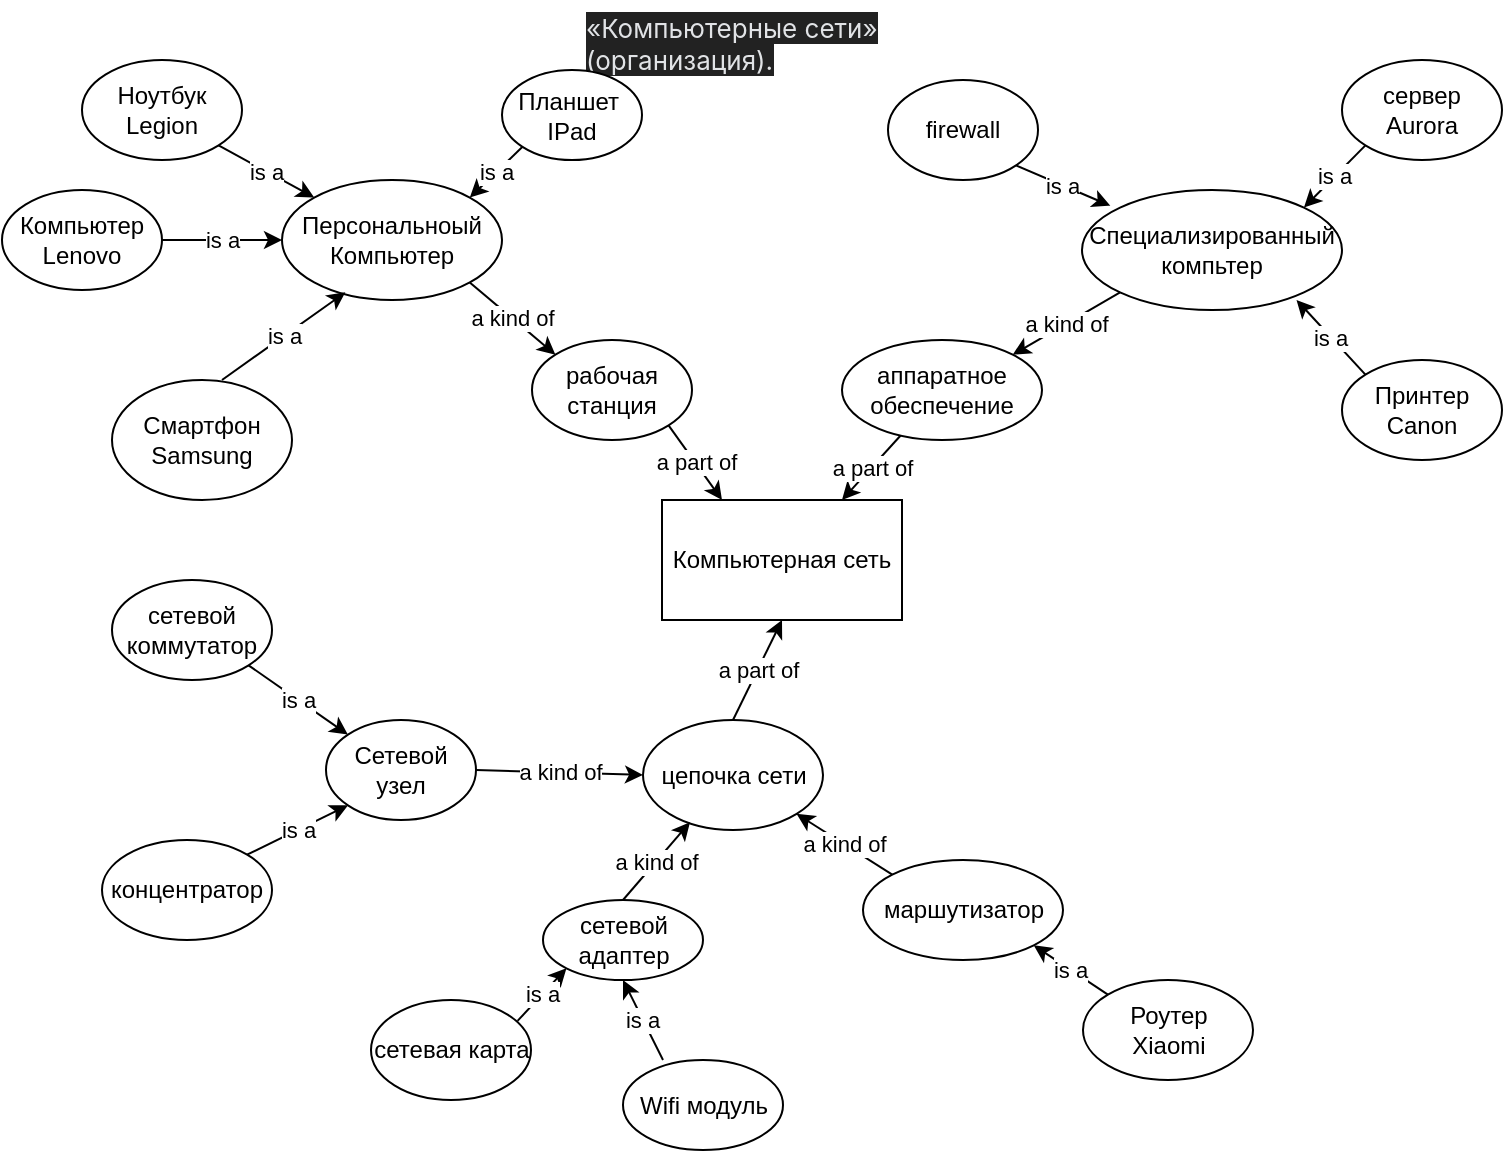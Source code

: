 <mxfile version="20.3.0" type="device"><diagram id="QLrDQnSXZiPa0jkRP1Gt" name="Страница 1"><mxGraphModel dx="1185" dy="753" grid="1" gridSize="10" guides="1" tooltips="1" connect="1" arrows="1" fold="1" page="1" pageScale="1" pageWidth="827" pageHeight="1169" math="0" shadow="0"><root><mxCell id="0"/><mxCell id="1" parent="0"/><mxCell id="pntmYBvFohctr5mo79Fa-1" value="&lt;span style=&quot;color: rgb(225, 227, 230); font-family: -apple-system, BlinkMacSystemFont, Roboto, &amp;quot;Open Sans&amp;quot;, &amp;quot;Helvetica Neue&amp;quot;, &amp;quot;Noto Sans Armenian&amp;quot;, &amp;quot;Noto Sans Bengali&amp;quot;, &amp;quot;Noto Sans Cherokee&amp;quot;, &amp;quot;Noto Sans Devanagari&amp;quot;, &amp;quot;Noto Sans Ethiopic&amp;quot;, &amp;quot;Noto Sans Georgian&amp;quot;, &amp;quot;Noto Sans Hebrew&amp;quot;, &amp;quot;Noto Sans Kannada&amp;quot;, &amp;quot;Noto Sans Khmer&amp;quot;, &amp;quot;Noto Sans Lao&amp;quot;, &amp;quot;Noto Sans Osmanya&amp;quot;, &amp;quot;Noto Sans Tamil&amp;quot;, &amp;quot;Noto Sans Telugu&amp;quot;, &amp;quot;Noto Sans Thai&amp;quot;, sans-serif; font-size: 13px; font-style: normal; font-variant-ligatures: normal; font-variant-caps: normal; font-weight: 400; letter-spacing: normal; orphans: 2; text-align: left; text-indent: 0px; text-transform: none; widows: 2; word-spacing: 0px; -webkit-text-stroke-width: 0px; background-color: rgb(34, 34, 34); text-decoration-thickness: initial; text-decoration-style: initial; text-decoration-color: initial; float: none; display: inline !important;&quot;&gt;«Компьютерные сети» (организация).&lt;/span&gt;" style="text;whiteSpace=wrap;html=1;" parent="1" vertex="1"><mxGeometry x="290" y="10" width="230" height="30" as="geometry"/></mxCell><mxCell id="pntmYBvFohctr5mo79Fa-4" value="Ноутбук&lt;br&gt;Legion" style="ellipse;whiteSpace=wrap;html=1;" parent="1" vertex="1"><mxGeometry x="40" y="40" width="80" height="50" as="geometry"/></mxCell><mxCell id="pntmYBvFohctr5mo79Fa-6" value="рабочая станция" style="ellipse;whiteSpace=wrap;html=1;" parent="1" vertex="1"><mxGeometry x="265" y="180" width="80" height="50" as="geometry"/></mxCell><mxCell id="pntmYBvFohctr5mo79Fa-7" value="Персональноый Компьютер" style="ellipse;whiteSpace=wrap;html=1;" parent="1" vertex="1"><mxGeometry x="140" y="100" width="110" height="60" as="geometry"/></mxCell><mxCell id="pntmYBvFohctr5mo79Fa-8" value="is a" style="endArrow=classic;html=1;rounded=0;exitX=1;exitY=1;exitDx=0;exitDy=0;entryX=0;entryY=0;entryDx=0;entryDy=0;" parent="1" source="pntmYBvFohctr5mo79Fa-4" target="pntmYBvFohctr5mo79Fa-7" edge="1"><mxGeometry width="50" height="50" relative="1" as="geometry"><mxPoint x="160" y="150" as="sourcePoint"/><mxPoint x="210" y="100" as="targetPoint"/></mxGeometry></mxCell><mxCell id="pntmYBvFohctr5mo79Fa-10" value="a kind of" style="endArrow=classic;html=1;rounded=0;exitX=1;exitY=1;exitDx=0;exitDy=0;entryX=0;entryY=0;entryDx=0;entryDy=0;" parent="1" source="pntmYBvFohctr5mo79Fa-7" target="pntmYBvFohctr5mo79Fa-6" edge="1"><mxGeometry width="50" height="50" relative="1" as="geometry"><mxPoint x="100" y="290" as="sourcePoint"/><mxPoint x="290" y="190" as="targetPoint"/></mxGeometry></mxCell><mxCell id="pntmYBvFohctr5mo79Fa-11" value="Компьютер&lt;br&gt;Lenovo" style="ellipse;whiteSpace=wrap;html=1;" parent="1" vertex="1"><mxGeometry y="105" width="80" height="50" as="geometry"/></mxCell><mxCell id="pntmYBvFohctr5mo79Fa-12" value="is a" style="endArrow=classic;html=1;rounded=0;exitX=1;exitY=0.5;exitDx=0;exitDy=0;entryX=0;entryY=0.5;entryDx=0;entryDy=0;" parent="1" source="pntmYBvFohctr5mo79Fa-11" target="pntmYBvFohctr5mo79Fa-7" edge="1"><mxGeometry width="50" height="50" relative="1" as="geometry"><mxPoint x="100" y="220" as="sourcePoint"/><mxPoint x="150" y="170" as="targetPoint"/></mxGeometry></mxCell><mxCell id="pntmYBvFohctr5mo79Fa-14" value="Компьютерная сеть" style="rounded=0;whiteSpace=wrap;html=1;" parent="1" vertex="1"><mxGeometry x="330" y="260" width="120" height="60" as="geometry"/></mxCell><mxCell id="pntmYBvFohctr5mo79Fa-15" value="a part of" style="endArrow=classic;html=1;rounded=0;exitX=1;exitY=1;exitDx=0;exitDy=0;entryX=0.25;entryY=0;entryDx=0;entryDy=0;" parent="1" source="pntmYBvFohctr5mo79Fa-6" target="pntmYBvFohctr5mo79Fa-14" edge="1"><mxGeometry width="50" height="50" relative="1" as="geometry"><mxPoint x="380" y="270" as="sourcePoint"/><mxPoint x="430" y="220" as="targetPoint"/></mxGeometry></mxCell><mxCell id="pntmYBvFohctr5mo79Fa-16" value="Принтер&lt;br&gt;Canon" style="ellipse;whiteSpace=wrap;html=1;" parent="1" vertex="1"><mxGeometry x="670" y="190" width="80" height="50" as="geometry"/></mxCell><mxCell id="pntmYBvFohctr5mo79Fa-17" value="сервер&lt;br&gt;Aurora" style="ellipse;whiteSpace=wrap;html=1;" parent="1" vertex="1"><mxGeometry x="670" y="40" width="80" height="50" as="geometry"/></mxCell><mxCell id="pntmYBvFohctr5mo79Fa-19" value="is a" style="endArrow=classic;html=1;rounded=0;exitX=0;exitY=0;exitDx=0;exitDy=0;entryX=0.825;entryY=0.916;entryDx=0;entryDy=0;entryPerimeter=0;" parent="1" source="pntmYBvFohctr5mo79Fa-16" target="oaZGhxzWCwGtRGA-_-8g-1" edge="1"><mxGeometry width="50" height="50" relative="1" as="geometry"><mxPoint x="170" y="295" as="sourcePoint"/><mxPoint x="220" y="245" as="targetPoint"/></mxGeometry></mxCell><mxCell id="pntmYBvFohctr5mo79Fa-20" value="is a" style="endArrow=classic;html=1;rounded=0;exitX=0;exitY=1;exitDx=0;exitDy=0;entryX=1;entryY=0;entryDx=0;entryDy=0;" parent="1" edge="1" target="oaZGhxzWCwGtRGA-_-8g-1" source="pntmYBvFohctr5mo79Fa-17"><mxGeometry width="50" height="50" relative="1" as="geometry"><mxPoint x="160" y="390" as="sourcePoint"/><mxPoint x="500" y="110" as="targetPoint"/></mxGeometry></mxCell><mxCell id="pntmYBvFohctr5mo79Fa-21" value="Роутер&lt;br&gt;Xiaomi" style="ellipse;whiteSpace=wrap;html=1;" parent="1" vertex="1"><mxGeometry x="540.5" y="500" width="85" height="50" as="geometry"/></mxCell><mxCell id="pntmYBvFohctr5mo79Fa-22" value="маршутизатор" style="ellipse;whiteSpace=wrap;html=1;" parent="1" vertex="1"><mxGeometry x="430.5" y="440" width="100" height="50" as="geometry"/></mxCell><mxCell id="pntmYBvFohctr5mo79Fa-23" value="is a" style="endArrow=classic;html=1;rounded=0;exitX=0;exitY=0;exitDx=0;exitDy=0;entryX=1;entryY=1;entryDx=0;entryDy=0;" parent="1" source="pntmYBvFohctr5mo79Fa-21" target="pntmYBvFohctr5mo79Fa-22" edge="1"><mxGeometry width="50" height="50" relative="1" as="geometry"><mxPoint x="360.5" y="480" as="sourcePoint"/><mxPoint x="410.5" y="430" as="targetPoint"/></mxGeometry></mxCell><mxCell id="pntmYBvFohctr5mo79Fa-24" value="цепочка сети" style="ellipse;whiteSpace=wrap;html=1;" parent="1" vertex="1"><mxGeometry x="320.5" y="370" width="90" height="55" as="geometry"/></mxCell><mxCell id="pntmYBvFohctr5mo79Fa-25" value="a kind of" style="endArrow=classic;html=1;rounded=0;entryX=1;entryY=1;entryDx=0;entryDy=0;exitX=0;exitY=0;exitDx=0;exitDy=0;" parent="1" source="pntmYBvFohctr5mo79Fa-22" target="pntmYBvFohctr5mo79Fa-24" edge="1"><mxGeometry width="50" height="50" relative="1" as="geometry"><mxPoint x="380.5" y="440" as="sourcePoint"/><mxPoint x="430.5" y="390" as="targetPoint"/></mxGeometry></mxCell><mxCell id="pntmYBvFohctr5mo79Fa-26" value="a part of" style="endArrow=classic;html=1;rounded=0;exitX=0.5;exitY=0;exitDx=0;exitDy=0;entryX=0.5;entryY=1;entryDx=0;entryDy=0;" parent="1" source="pntmYBvFohctr5mo79Fa-24" target="pntmYBvFohctr5mo79Fa-14" edge="1"><mxGeometry width="50" height="50" relative="1" as="geometry"><mxPoint x="500" y="300" as="sourcePoint"/><mxPoint x="550" y="250" as="targetPoint"/></mxGeometry></mxCell><mxCell id="oaZGhxzWCwGtRGA-_-8g-1" value="Специализированный компьтер" style="ellipse;whiteSpace=wrap;html=1;" vertex="1" parent="1"><mxGeometry x="540" y="105" width="130" height="60" as="geometry"/></mxCell><mxCell id="oaZGhxzWCwGtRGA-_-8g-2" value="аппаратное обеспечение" style="ellipse;whiteSpace=wrap;html=1;" vertex="1" parent="1"><mxGeometry x="420" y="180" width="100" height="50" as="geometry"/></mxCell><mxCell id="oaZGhxzWCwGtRGA-_-8g-3" value="a kind of" style="endArrow=classic;html=1;rounded=0;exitX=0;exitY=1;exitDx=0;exitDy=0;entryX=1;entryY=0;entryDx=0;entryDy=0;" edge="1" parent="1" source="oaZGhxzWCwGtRGA-_-8g-1" target="oaZGhxzWCwGtRGA-_-8g-2"><mxGeometry width="50" height="50" relative="1" as="geometry"><mxPoint x="620" y="240" as="sourcePoint"/><mxPoint x="670" y="190" as="targetPoint"/></mxGeometry></mxCell><mxCell id="oaZGhxzWCwGtRGA-_-8g-4" value="a part of" style="endArrow=classic;html=1;rounded=0;entryX=0.75;entryY=0;entryDx=0;entryDy=0;" edge="1" parent="1" source="oaZGhxzWCwGtRGA-_-8g-2" target="pntmYBvFohctr5mo79Fa-14"><mxGeometry width="50" height="50" relative="1" as="geometry"><mxPoint x="550" y="290" as="sourcePoint"/><mxPoint x="600" y="240" as="targetPoint"/></mxGeometry></mxCell><mxCell id="oaZGhxzWCwGtRGA-_-8g-5" value="Wifi модуль" style="ellipse;whiteSpace=wrap;html=1;" vertex="1" parent="1"><mxGeometry x="310.5" y="540" width="80" height="45" as="geometry"/></mxCell><mxCell id="oaZGhxzWCwGtRGA-_-8g-6" value="is a" style="endArrow=classic;html=1;rounded=0;exitX=0.25;exitY=0;exitDx=0;exitDy=0;entryX=0.5;entryY=1;entryDx=0;entryDy=0;exitPerimeter=0;" edge="1" parent="1" source="oaZGhxzWCwGtRGA-_-8g-5" target="oaZGhxzWCwGtRGA-_-8g-7"><mxGeometry width="50" height="50" relative="1" as="geometry"><mxPoint x="310.5" y="490" as="sourcePoint"/><mxPoint x="340.5" y="470" as="targetPoint"/></mxGeometry></mxCell><mxCell id="oaZGhxzWCwGtRGA-_-8g-7" value="сетевой адаптер" style="ellipse;whiteSpace=wrap;html=1;" vertex="1" parent="1"><mxGeometry x="270.5" y="460" width="80" height="40" as="geometry"/></mxCell><mxCell id="oaZGhxzWCwGtRGA-_-8g-8" value="сетевая карта" style="ellipse;whiteSpace=wrap;html=1;" vertex="1" parent="1"><mxGeometry x="184.5" y="510" width="80" height="50" as="geometry"/></mxCell><mxCell id="oaZGhxzWCwGtRGA-_-8g-9" value="is a" style="endArrow=classic;html=1;rounded=0;exitX=0.916;exitY=0.209;exitDx=0;exitDy=0;exitPerimeter=0;entryX=0;entryY=1;entryDx=0;entryDy=0;" edge="1" parent="1" source="oaZGhxzWCwGtRGA-_-8g-8" target="oaZGhxzWCwGtRGA-_-8g-7"><mxGeometry width="50" height="50" relative="1" as="geometry"><mxPoint x="260.5" y="540" as="sourcePoint"/><mxPoint x="310.5" y="490" as="targetPoint"/></mxGeometry></mxCell><mxCell id="oaZGhxzWCwGtRGA-_-8g-10" value="a kind of" style="endArrow=classic;html=1;rounded=0;exitX=0.5;exitY=0;exitDx=0;exitDy=0;entryX=0.261;entryY=0.93;entryDx=0;entryDy=0;entryPerimeter=0;" edge="1" parent="1" source="oaZGhxzWCwGtRGA-_-8g-7" target="pntmYBvFohctr5mo79Fa-24"><mxGeometry width="50" height="50" relative="1" as="geometry"><mxPoint x="240.5" y="450" as="sourcePoint"/><mxPoint x="290.5" y="400" as="targetPoint"/></mxGeometry></mxCell><mxCell id="oaZGhxzWCwGtRGA-_-8g-12" value="сетевой коммутатор" style="ellipse;whiteSpace=wrap;html=1;" vertex="1" parent="1"><mxGeometry x="55" y="300" width="80" height="50" as="geometry"/></mxCell><mxCell id="oaZGhxzWCwGtRGA-_-8g-13" value="концентратор" style="ellipse;whiteSpace=wrap;html=1;" vertex="1" parent="1"><mxGeometry x="50" y="430" width="85" height="50" as="geometry"/></mxCell><mxCell id="oaZGhxzWCwGtRGA-_-8g-14" value="Сетевой узел" style="ellipse;whiteSpace=wrap;html=1;" vertex="1" parent="1"><mxGeometry x="162" y="370" width="75" height="50" as="geometry"/></mxCell><mxCell id="oaZGhxzWCwGtRGA-_-8g-15" value="is a" style="endArrow=classic;html=1;rounded=0;exitX=1;exitY=0;exitDx=0;exitDy=0;entryX=0;entryY=1;entryDx=0;entryDy=0;" edge="1" parent="1" source="oaZGhxzWCwGtRGA-_-8g-13" target="oaZGhxzWCwGtRGA-_-8g-14"><mxGeometry width="50" height="50" relative="1" as="geometry"><mxPoint x="175" y="500" as="sourcePoint"/><mxPoint x="225" y="450" as="targetPoint"/></mxGeometry></mxCell><mxCell id="oaZGhxzWCwGtRGA-_-8g-16" value="is a" style="endArrow=classic;html=1;rounded=0;exitX=1;exitY=1;exitDx=0;exitDy=0;entryX=0;entryY=0;entryDx=0;entryDy=0;" edge="1" parent="1" source="oaZGhxzWCwGtRGA-_-8g-12" target="oaZGhxzWCwGtRGA-_-8g-14"><mxGeometry width="50" height="50" relative="1" as="geometry"><mxPoint x="105" y="440" as="sourcePoint"/><mxPoint x="155" y="390" as="targetPoint"/></mxGeometry></mxCell><mxCell id="oaZGhxzWCwGtRGA-_-8g-17" value="a kind of" style="endArrow=classic;html=1;rounded=0;exitX=1;exitY=0.5;exitDx=0;exitDy=0;entryX=0;entryY=0.5;entryDx=0;entryDy=0;" edge="1" parent="1" source="oaZGhxzWCwGtRGA-_-8g-14" target="pntmYBvFohctr5mo79Fa-24"><mxGeometry width="50" height="50" relative="1" as="geometry"><mxPoint x="290" y="430" as="sourcePoint"/><mxPoint x="330" y="380" as="targetPoint"/></mxGeometry></mxCell><mxCell id="oaZGhxzWCwGtRGA-_-8g-18" value="Планшет&amp;nbsp;&lt;br&gt;IPad" style="ellipse;whiteSpace=wrap;html=1;" vertex="1" parent="1"><mxGeometry x="250" y="45" width="70" height="45" as="geometry"/></mxCell><mxCell id="oaZGhxzWCwGtRGA-_-8g-19" value="firewall" style="ellipse;whiteSpace=wrap;html=1;" vertex="1" parent="1"><mxGeometry x="443" y="50" width="75" height="50" as="geometry"/></mxCell><mxCell id="oaZGhxzWCwGtRGA-_-8g-20" value="Смартфон Samsung" style="ellipse;whiteSpace=wrap;html=1;" vertex="1" parent="1"><mxGeometry x="55" y="200" width="90" height="60" as="geometry"/></mxCell><mxCell id="oaZGhxzWCwGtRGA-_-8g-21" value="is a" style="endArrow=classic;html=1;rounded=0;exitX=1;exitY=1;exitDx=0;exitDy=0;entryX=0.109;entryY=0.131;entryDx=0;entryDy=0;entryPerimeter=0;" edge="1" parent="1" source="oaZGhxzWCwGtRGA-_-8g-19" target="oaZGhxzWCwGtRGA-_-8g-1"><mxGeometry width="50" height="50" relative="1" as="geometry"><mxPoint x="470" y="130" as="sourcePoint"/><mxPoint x="520" y="80" as="targetPoint"/></mxGeometry></mxCell><mxCell id="oaZGhxzWCwGtRGA-_-8g-22" value="is a" style="endArrow=classic;html=1;rounded=0;entryX=0.288;entryY=0.936;entryDx=0;entryDy=0;entryPerimeter=0;" edge="1" parent="1" target="pntmYBvFohctr5mo79Fa-7"><mxGeometry width="50" height="50" relative="1" as="geometry"><mxPoint x="110" y="200" as="sourcePoint"/><mxPoint x="190" y="240" as="targetPoint"/></mxGeometry></mxCell><mxCell id="oaZGhxzWCwGtRGA-_-8g-23" value="is a" style="endArrow=classic;html=1;rounded=0;exitX=0;exitY=1;exitDx=0;exitDy=0;entryX=1;entryY=0;entryDx=0;entryDy=0;" edge="1" parent="1" source="oaZGhxzWCwGtRGA-_-8g-18" target="pntmYBvFohctr5mo79Fa-7"><mxGeometry width="50" height="50" relative="1" as="geometry"><mxPoint x="330" y="170" as="sourcePoint"/><mxPoint x="380" y="120" as="targetPoint"/></mxGeometry></mxCell></root></mxGraphModel></diagram></mxfile>